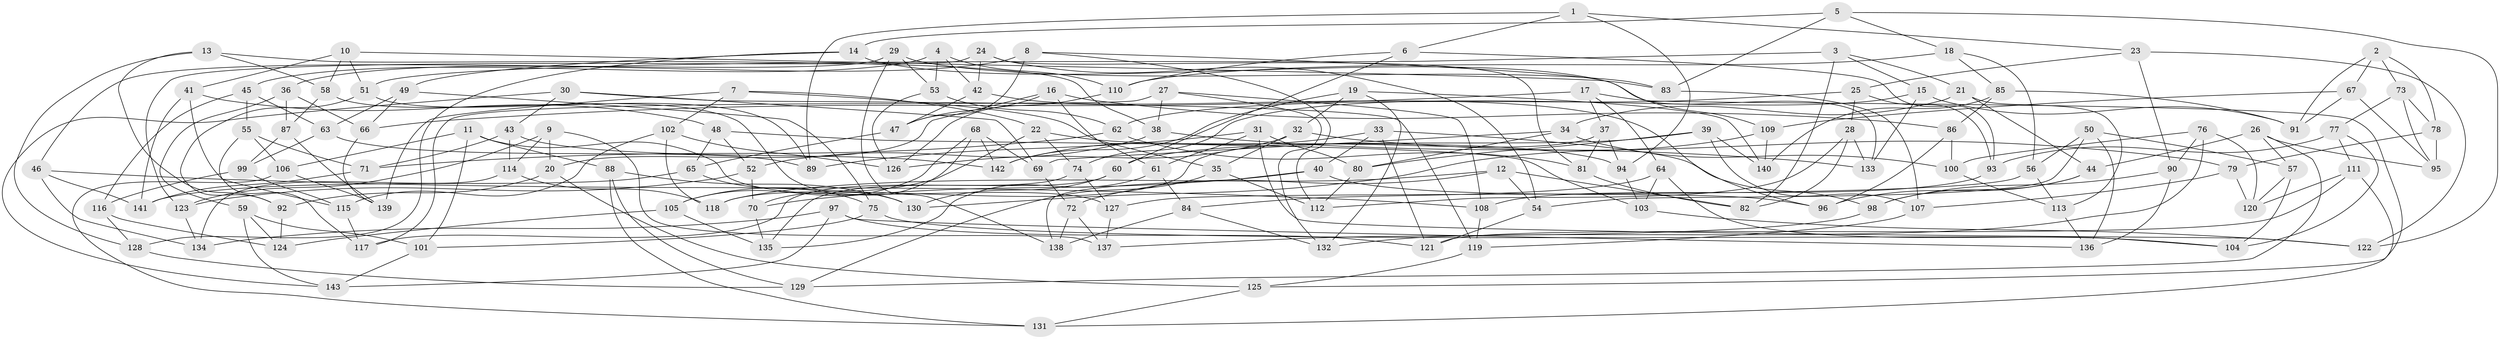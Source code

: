 // coarse degree distribution, {4: 0.16666666666666666, 6: 0.5694444444444444, 8: 0.06944444444444445, 5: 0.1111111111111111, 3: 0.041666666666666664, 9: 0.013888888888888888, 7: 0.027777777777777776}
// Generated by graph-tools (version 1.1) at 2025/38/03/04/25 23:38:10]
// undirected, 143 vertices, 286 edges
graph export_dot {
  node [color=gray90,style=filled];
  1;
  2;
  3;
  4;
  5;
  6;
  7;
  8;
  9;
  10;
  11;
  12;
  13;
  14;
  15;
  16;
  17;
  18;
  19;
  20;
  21;
  22;
  23;
  24;
  25;
  26;
  27;
  28;
  29;
  30;
  31;
  32;
  33;
  34;
  35;
  36;
  37;
  38;
  39;
  40;
  41;
  42;
  43;
  44;
  45;
  46;
  47;
  48;
  49;
  50;
  51;
  52;
  53;
  54;
  55;
  56;
  57;
  58;
  59;
  60;
  61;
  62;
  63;
  64;
  65;
  66;
  67;
  68;
  69;
  70;
  71;
  72;
  73;
  74;
  75;
  76;
  77;
  78;
  79;
  80;
  81;
  82;
  83;
  84;
  85;
  86;
  87;
  88;
  89;
  90;
  91;
  92;
  93;
  94;
  95;
  96;
  97;
  98;
  99;
  100;
  101;
  102;
  103;
  104;
  105;
  106;
  107;
  108;
  109;
  110;
  111;
  112;
  113;
  114;
  115;
  116;
  117;
  118;
  119;
  120;
  121;
  122;
  123;
  124;
  125;
  126;
  127;
  128;
  129;
  130;
  131;
  132;
  133;
  134;
  135;
  136;
  137;
  138;
  139;
  140;
  141;
  142;
  143;
  1 -- 6;
  1 -- 89;
  1 -- 23;
  1 -- 94;
  2 -- 78;
  2 -- 91;
  2 -- 73;
  2 -- 67;
  3 -- 15;
  3 -- 21;
  3 -- 51;
  3 -- 82;
  4 -- 42;
  4 -- 110;
  4 -- 53;
  4 -- 45;
  5 -- 14;
  5 -- 18;
  5 -- 122;
  5 -- 83;
  6 -- 60;
  6 -- 93;
  6 -- 110;
  7 -- 35;
  7 -- 102;
  7 -- 139;
  7 -- 22;
  8 -- 36;
  8 -- 47;
  8 -- 109;
  8 -- 112;
  9 -- 123;
  9 -- 137;
  9 -- 114;
  9 -- 20;
  10 -- 58;
  10 -- 51;
  10 -- 41;
  10 -- 83;
  11 -- 127;
  11 -- 106;
  11 -- 88;
  11 -- 101;
  12 -- 118;
  12 -- 82;
  12 -- 54;
  12 -- 72;
  13 -- 38;
  13 -- 128;
  13 -- 58;
  13 -- 92;
  14 -- 128;
  14 -- 133;
  14 -- 49;
  15 -- 91;
  15 -- 133;
  15 -- 74;
  16 -- 20;
  16 -- 61;
  16 -- 47;
  16 -- 86;
  17 -- 66;
  17 -- 64;
  17 -- 125;
  17 -- 37;
  18 -- 85;
  18 -- 110;
  18 -- 56;
  19 -- 142;
  19 -- 132;
  19 -- 140;
  19 -- 32;
  20 -- 125;
  20 -- 92;
  21 -- 44;
  21 -- 34;
  21 -- 113;
  22 -- 105;
  22 -- 74;
  22 -- 94;
  23 -- 90;
  23 -- 122;
  23 -- 25;
  24 -- 81;
  24 -- 54;
  24 -- 123;
  24 -- 42;
  25 -- 28;
  25 -- 62;
  25 -- 93;
  26 -- 44;
  26 -- 95;
  26 -- 57;
  26 -- 129;
  27 -- 38;
  27 -- 117;
  27 -- 132;
  27 -- 108;
  28 -- 82;
  28 -- 112;
  28 -- 133;
  29 -- 138;
  29 -- 53;
  29 -- 46;
  29 -- 83;
  30 -- 43;
  30 -- 119;
  30 -- 143;
  30 -- 69;
  31 -- 89;
  31 -- 80;
  31 -- 61;
  31 -- 122;
  32 -- 35;
  32 -- 126;
  32 -- 79;
  33 -- 40;
  33 -- 121;
  33 -- 142;
  33 -- 98;
  34 -- 69;
  34 -- 100;
  34 -- 80;
  35 -- 129;
  35 -- 112;
  36 -- 59;
  36 -- 87;
  36 -- 66;
  37 -- 118;
  37 -- 94;
  37 -- 81;
  38 -- 133;
  38 -- 52;
  39 -- 140;
  39 -- 60;
  39 -- 80;
  39 -- 107;
  40 -- 70;
  40 -- 96;
  40 -- 138;
  41 -- 48;
  41 -- 115;
  41 -- 141;
  42 -- 47;
  42 -- 96;
  43 -- 142;
  43 -- 71;
  43 -- 114;
  44 -- 98;
  44 -- 96;
  45 -- 63;
  45 -- 116;
  45 -- 55;
  46 -- 108;
  46 -- 134;
  46 -- 141;
  47 -- 65;
  48 -- 103;
  48 -- 65;
  48 -- 52;
  49 -- 75;
  49 -- 63;
  49 -- 66;
  50 -- 57;
  50 -- 136;
  50 -- 56;
  50 -- 54;
  51 -- 92;
  51 -- 89;
  52 -- 123;
  52 -- 70;
  53 -- 62;
  53 -- 126;
  54 -- 121;
  55 -- 117;
  55 -- 71;
  55 -- 106;
  56 -- 113;
  56 -- 127;
  57 -- 104;
  57 -- 120;
  58 -- 87;
  58 -- 130;
  59 -- 101;
  59 -- 143;
  59 -- 124;
  60 -- 135;
  60 -- 130;
  61 -- 84;
  61 -- 135;
  62 -- 71;
  62 -- 81;
  63 -- 99;
  63 -- 89;
  64 -- 84;
  64 -- 103;
  64 -- 104;
  65 -- 141;
  65 -- 75;
  66 -- 139;
  67 -- 91;
  67 -- 95;
  67 -- 109;
  68 -- 142;
  68 -- 105;
  68 -- 70;
  68 -- 69;
  69 -- 72;
  70 -- 135;
  71 -- 141;
  72 -- 137;
  72 -- 138;
  73 -- 95;
  73 -- 77;
  73 -- 78;
  74 -- 117;
  74 -- 127;
  75 -- 104;
  75 -- 101;
  76 -- 90;
  76 -- 100;
  76 -- 120;
  76 -- 132;
  77 -- 93;
  77 -- 111;
  77 -- 104;
  78 -- 79;
  78 -- 95;
  79 -- 107;
  79 -- 120;
  80 -- 112;
  81 -- 82;
  83 -- 107;
  84 -- 132;
  84 -- 138;
  85 -- 91;
  85 -- 86;
  85 -- 140;
  86 -- 100;
  86 -- 96;
  87 -- 139;
  87 -- 99;
  88 -- 131;
  88 -- 130;
  88 -- 129;
  90 -- 98;
  90 -- 136;
  92 -- 124;
  93 -- 108;
  94 -- 103;
  97 -- 121;
  97 -- 143;
  97 -- 134;
  97 -- 136;
  98 -- 137;
  99 -- 116;
  99 -- 115;
  100 -- 113;
  101 -- 143;
  102 -- 115;
  102 -- 126;
  102 -- 118;
  103 -- 122;
  105 -- 135;
  105 -- 124;
  106 -- 139;
  106 -- 131;
  107 -- 119;
  108 -- 119;
  109 -- 130;
  109 -- 140;
  110 -- 126;
  111 -- 120;
  111 -- 121;
  111 -- 131;
  113 -- 136;
  114 -- 134;
  114 -- 118;
  115 -- 117;
  116 -- 124;
  116 -- 128;
  119 -- 125;
  123 -- 134;
  125 -- 131;
  127 -- 137;
  128 -- 129;
}

